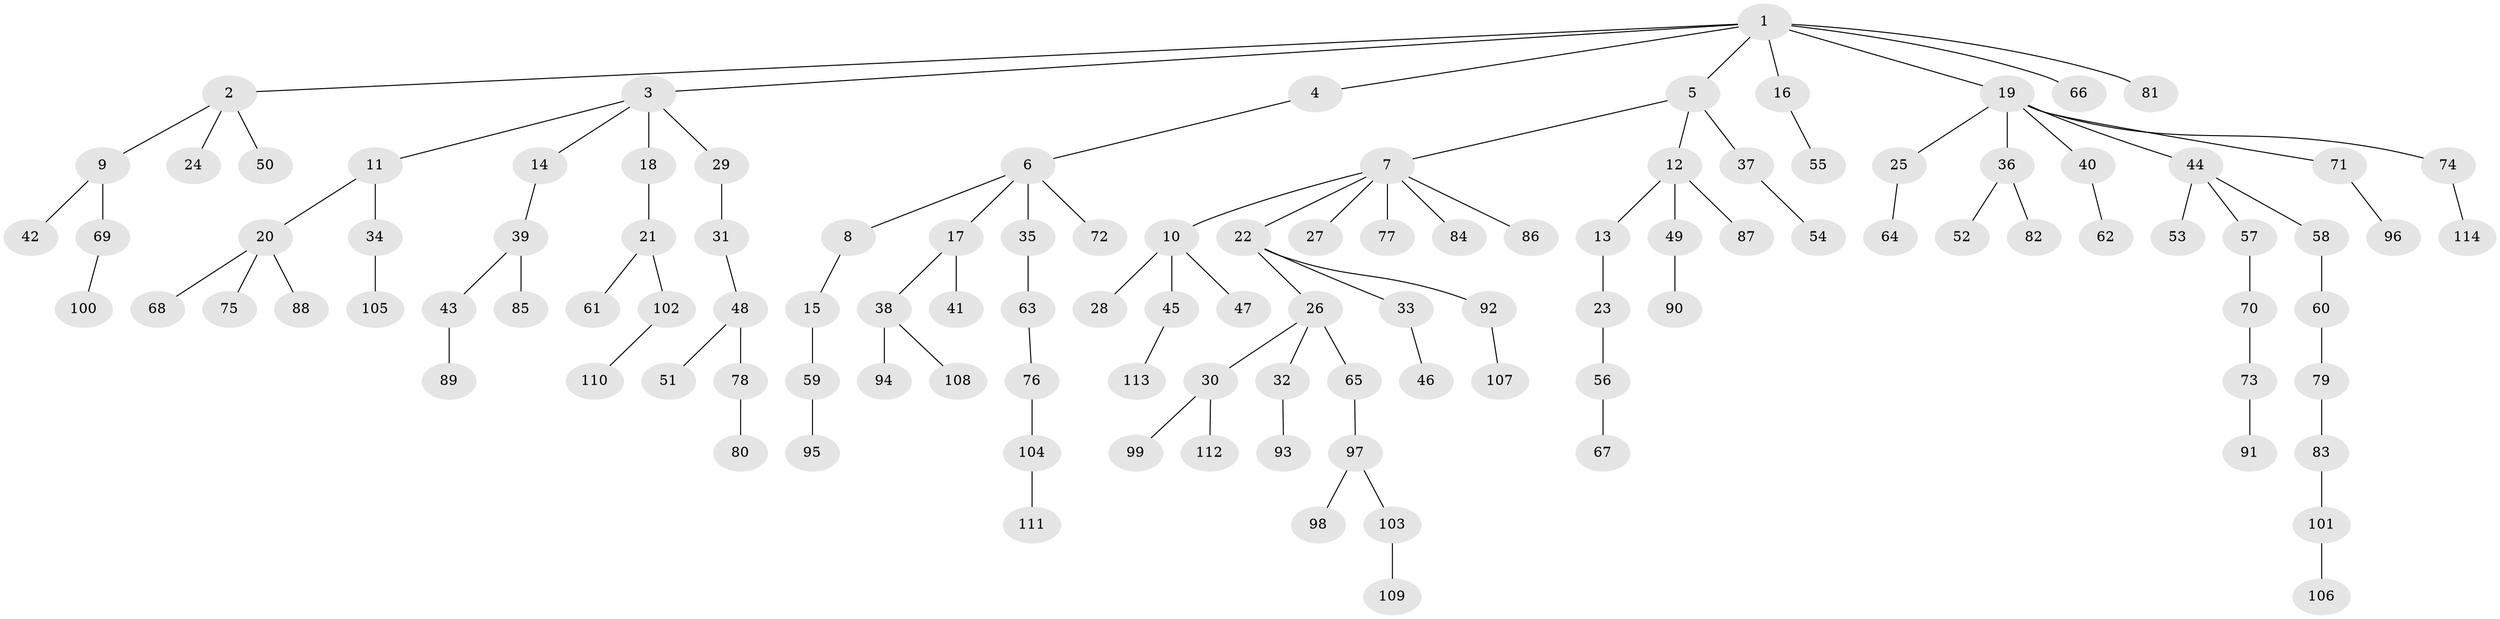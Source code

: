 // Generated by graph-tools (version 1.1) at 2025/02/03/09/25 03:02:17]
// undirected, 114 vertices, 113 edges
graph export_dot {
graph [start="1"]
  node [color=gray90,style=filled];
  1;
  2;
  3;
  4;
  5;
  6;
  7;
  8;
  9;
  10;
  11;
  12;
  13;
  14;
  15;
  16;
  17;
  18;
  19;
  20;
  21;
  22;
  23;
  24;
  25;
  26;
  27;
  28;
  29;
  30;
  31;
  32;
  33;
  34;
  35;
  36;
  37;
  38;
  39;
  40;
  41;
  42;
  43;
  44;
  45;
  46;
  47;
  48;
  49;
  50;
  51;
  52;
  53;
  54;
  55;
  56;
  57;
  58;
  59;
  60;
  61;
  62;
  63;
  64;
  65;
  66;
  67;
  68;
  69;
  70;
  71;
  72;
  73;
  74;
  75;
  76;
  77;
  78;
  79;
  80;
  81;
  82;
  83;
  84;
  85;
  86;
  87;
  88;
  89;
  90;
  91;
  92;
  93;
  94;
  95;
  96;
  97;
  98;
  99;
  100;
  101;
  102;
  103;
  104;
  105;
  106;
  107;
  108;
  109;
  110;
  111;
  112;
  113;
  114;
  1 -- 2;
  1 -- 3;
  1 -- 4;
  1 -- 5;
  1 -- 16;
  1 -- 19;
  1 -- 66;
  1 -- 81;
  2 -- 9;
  2 -- 24;
  2 -- 50;
  3 -- 11;
  3 -- 14;
  3 -- 18;
  3 -- 29;
  4 -- 6;
  5 -- 7;
  5 -- 12;
  5 -- 37;
  6 -- 8;
  6 -- 17;
  6 -- 35;
  6 -- 72;
  7 -- 10;
  7 -- 22;
  7 -- 27;
  7 -- 77;
  7 -- 84;
  7 -- 86;
  8 -- 15;
  9 -- 42;
  9 -- 69;
  10 -- 28;
  10 -- 45;
  10 -- 47;
  11 -- 20;
  11 -- 34;
  12 -- 13;
  12 -- 49;
  12 -- 87;
  13 -- 23;
  14 -- 39;
  15 -- 59;
  16 -- 55;
  17 -- 38;
  17 -- 41;
  18 -- 21;
  19 -- 25;
  19 -- 36;
  19 -- 40;
  19 -- 44;
  19 -- 71;
  19 -- 74;
  20 -- 68;
  20 -- 75;
  20 -- 88;
  21 -- 61;
  21 -- 102;
  22 -- 26;
  22 -- 33;
  22 -- 92;
  23 -- 56;
  25 -- 64;
  26 -- 30;
  26 -- 32;
  26 -- 65;
  29 -- 31;
  30 -- 99;
  30 -- 112;
  31 -- 48;
  32 -- 93;
  33 -- 46;
  34 -- 105;
  35 -- 63;
  36 -- 52;
  36 -- 82;
  37 -- 54;
  38 -- 94;
  38 -- 108;
  39 -- 43;
  39 -- 85;
  40 -- 62;
  43 -- 89;
  44 -- 53;
  44 -- 57;
  44 -- 58;
  45 -- 113;
  48 -- 51;
  48 -- 78;
  49 -- 90;
  56 -- 67;
  57 -- 70;
  58 -- 60;
  59 -- 95;
  60 -- 79;
  63 -- 76;
  65 -- 97;
  69 -- 100;
  70 -- 73;
  71 -- 96;
  73 -- 91;
  74 -- 114;
  76 -- 104;
  78 -- 80;
  79 -- 83;
  83 -- 101;
  92 -- 107;
  97 -- 98;
  97 -- 103;
  101 -- 106;
  102 -- 110;
  103 -- 109;
  104 -- 111;
}
